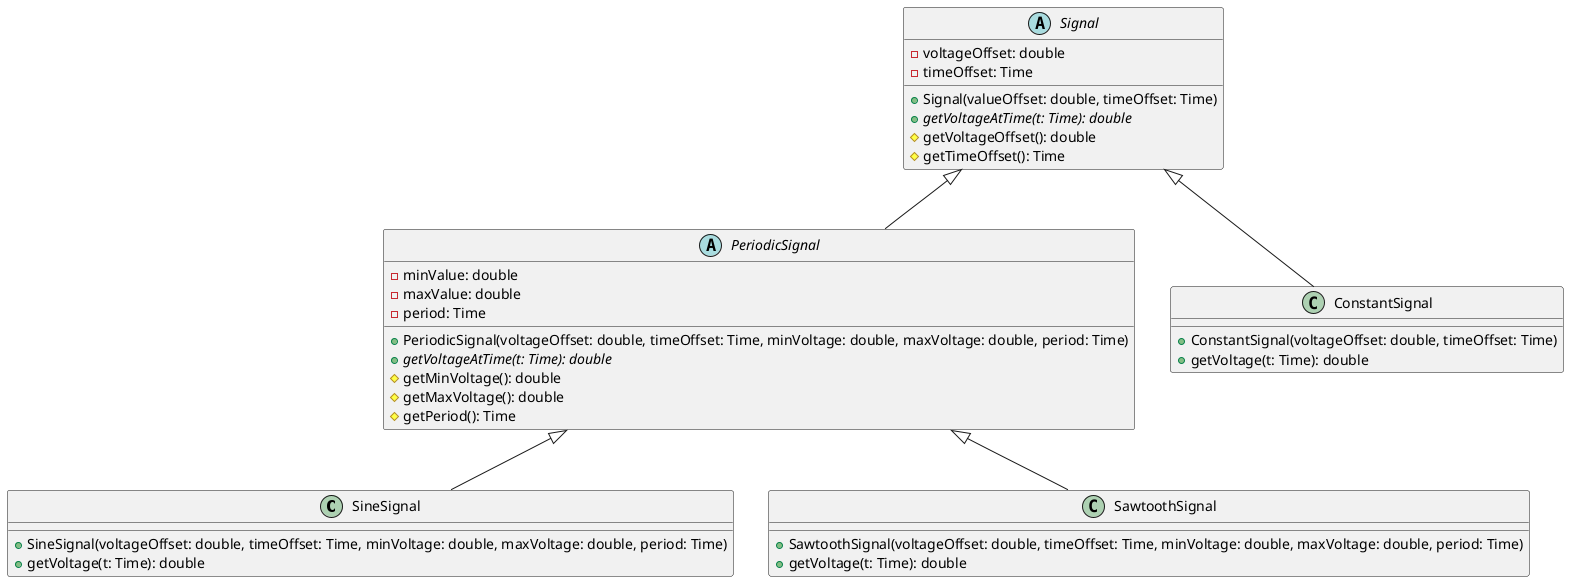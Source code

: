 @startuml

class SineSignal {
+SineSignal(voltageOffset: double, timeOffset: Time, minVoltage: double, maxVoltage: double, period: Time)
+getVoltage(t: Time): double
}

class SawtoothSignal {
+SawtoothSignal(voltageOffset: double, timeOffset: Time, minVoltage: double, maxVoltage: double, period: Time)
+getVoltage(t: Time): double
}

abstract class PeriodicSignal {
-minValue: double
-maxValue: double
-period: Time

+PeriodicSignal(voltageOffset: double, timeOffset: Time, minVoltage: double, maxVoltage: double, period: Time)
+{abstract} getVoltageAtTime(t: Time): double
#getMinVoltage(): double
#getMaxVoltage(): double
#getPeriod(): Time
}

class ConstantSignal {
+ConstantSignal(voltageOffset: double, timeOffset: Time)
+getVoltage(t: Time): double
}

abstract class Signal {
-voltageOffset: double
-timeOffset: Time

+Signal(valueOffset: double, timeOffset: Time)
+{abstract} getVoltageAtTime(t: Time): double
#getVoltageOffset(): double
#getTimeOffset(): Time
}

PeriodicSignal <|-- SineSignal
PeriodicSignal <|-- SawtoothSignal

Signal <|-- ConstantSignal
Signal <|-- PeriodicSignal
@enduml
